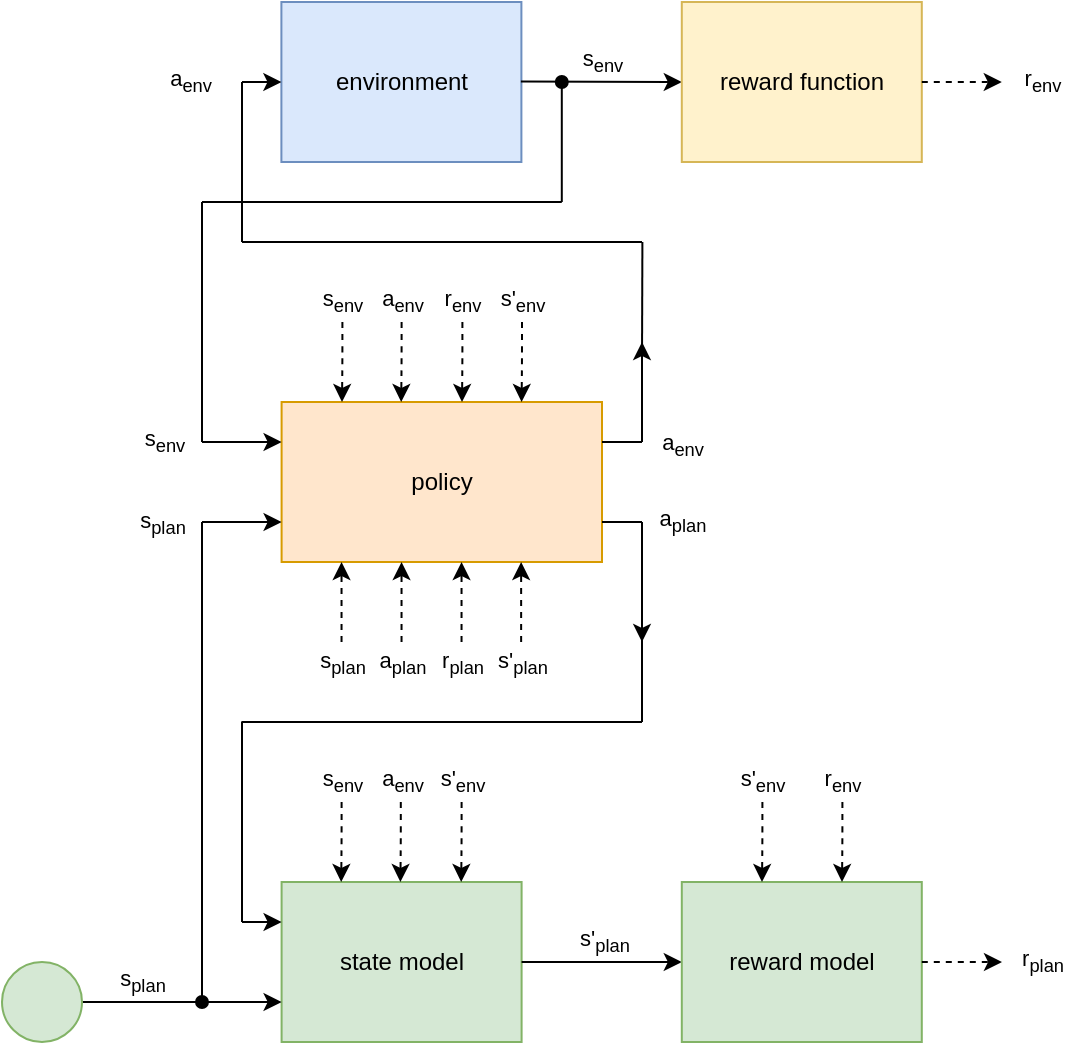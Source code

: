 <mxfile version="14.1.2" type="device"><diagram id="49tOLaHU3YgpMgMsBHT_" name="Page-1"><mxGraphModel dx="1185" dy="639" grid="1" gridSize="10" guides="1" tooltips="1" connect="1" arrows="1" fold="1" page="1" pageScale="1" pageWidth="827" pageHeight="1169" math="0" shadow="0"><root><mxCell id="0"/><mxCell id="1" parent="0"/><mxCell id="aRiqWScKOFEMgYGdQ_0d-1" value="&lt;div&gt;policy&lt;/div&gt;" style="rounded=0;whiteSpace=wrap;html=1;fillColor=#ffe6cc;strokeColor=#d79b00;" vertex="1" parent="1"><mxGeometry x="199.8" y="240" width="160.2" height="80" as="geometry"/></mxCell><mxCell id="aRiqWScKOFEMgYGdQ_0d-3" value="environment" style="rounded=0;whiteSpace=wrap;html=1;fillColor=#dae8fc;strokeColor=#6c8ebf;" vertex="1" parent="1"><mxGeometry x="199.7" y="40" width="120" height="80" as="geometry"/></mxCell><mxCell id="aRiqWScKOFEMgYGdQ_0d-5" value="" style="endArrow=classic;html=1;entryX=0;entryY=0.25;entryDx=0;entryDy=0;" edge="1" parent="1" target="aRiqWScKOFEMgYGdQ_0d-1"><mxGeometry width="50" height="50" relative="1" as="geometry"><mxPoint x="160" y="260" as="sourcePoint"/><mxPoint x="269.93" y="230" as="targetPoint"/></mxGeometry></mxCell><mxCell id="aRiqWScKOFEMgYGdQ_0d-104" value="s&lt;sub&gt;env&lt;/sub&gt;" style="edgeLabel;html=1;align=center;verticalAlign=middle;resizable=0;points=[];" vertex="1" connectable="0" parent="aRiqWScKOFEMgYGdQ_0d-5"><mxGeometry x="-0.682" y="-1" relative="1" as="geometry"><mxPoint x="-26.19" y="-1" as="offset"/></mxGeometry></mxCell><mxCell id="aRiqWScKOFEMgYGdQ_0d-7" value="" style="endArrow=none;html=1;exitX=1;exitY=0.25;exitDx=0;exitDy=0;endFill=0;" edge="1" parent="1"><mxGeometry width="50" height="50" relative="1" as="geometry"><mxPoint x="360.0" y="260" as="sourcePoint"/><mxPoint x="380" y="260" as="targetPoint"/></mxGeometry></mxCell><mxCell id="aRiqWScKOFEMgYGdQ_0d-97" value="a&lt;sub&gt;env&lt;/sub&gt;" style="edgeLabel;html=1;align=center;verticalAlign=middle;resizable=0;points=[];" vertex="1" connectable="0" parent="aRiqWScKOFEMgYGdQ_0d-7"><mxGeometry x="0.467" y="-2" relative="1" as="geometry"><mxPoint x="25.23" as="offset"/></mxGeometry></mxCell><mxCell id="aRiqWScKOFEMgYGdQ_0d-10" value="" style="endArrow=classic;html=1;entryX=0;entryY=0.75;entryDx=0;entryDy=0;" edge="1" parent="1" target="aRiqWScKOFEMgYGdQ_0d-1"><mxGeometry width="50" height="50" relative="1" as="geometry"><mxPoint x="160" y="300" as="sourcePoint"/><mxPoint x="159.8" y="300" as="targetPoint"/></mxGeometry></mxCell><mxCell id="aRiqWScKOFEMgYGdQ_0d-105" value="s&lt;sub&gt;plan&lt;/sub&gt;" style="edgeLabel;html=1;align=center;verticalAlign=middle;resizable=0;points=[];" vertex="1" connectable="0" parent="aRiqWScKOFEMgYGdQ_0d-10"><mxGeometry x="-0.49" y="-1" relative="1" as="geometry"><mxPoint x="-30" as="offset"/></mxGeometry></mxCell><mxCell id="aRiqWScKOFEMgYGdQ_0d-12" value="" style="endArrow=none;html=1;exitX=1;exitY=0.75;exitDx=0;exitDy=0;endFill=0;" edge="1" parent="1"><mxGeometry width="50" height="50" relative="1" as="geometry"><mxPoint x="360.0" y="300" as="sourcePoint"/><mxPoint x="380" y="300" as="targetPoint"/></mxGeometry></mxCell><mxCell id="aRiqWScKOFEMgYGdQ_0d-98" value="a&lt;sub&gt;plan&lt;/sub&gt;" style="edgeLabel;html=1;align=center;verticalAlign=middle;resizable=0;points=[];" vertex="1" connectable="0" parent="aRiqWScKOFEMgYGdQ_0d-12"><mxGeometry x="0.533" relative="1" as="geometry"><mxPoint x="24.57" as="offset"/></mxGeometry></mxCell><mxCell id="aRiqWScKOFEMgYGdQ_0d-20" value="state model" style="rounded=0;whiteSpace=wrap;html=1;strokeColor=#82b366;fillColor=#d5e8d4;" vertex="1" parent="1"><mxGeometry x="199.8" y="480" width="120" height="80" as="geometry"/></mxCell><mxCell id="aRiqWScKOFEMgYGdQ_0d-21" value="" style="endArrow=classic;html=1;entryX=0;entryY=0.75;entryDx=0;entryDy=0;exitX=1;exitY=0.5;exitDx=0;exitDy=0;" edge="1" parent="1" source="aRiqWScKOFEMgYGdQ_0d-96" target="aRiqWScKOFEMgYGdQ_0d-20"><mxGeometry width="50" height="50" relative="1" as="geometry"><mxPoint x="100" y="500" as="sourcePoint"/><mxPoint x="160" y="520" as="targetPoint"/></mxGeometry></mxCell><mxCell id="aRiqWScKOFEMgYGdQ_0d-22" value="s&lt;sub&gt;plan&lt;/sub&gt;" style="edgeLabel;html=1;align=center;verticalAlign=middle;resizable=0;points=[];" vertex="1" connectable="0" parent="aRiqWScKOFEMgYGdQ_0d-21"><mxGeometry x="-0.429" y="1" relative="1" as="geometry"><mxPoint x="1.72" y="-9" as="offset"/></mxGeometry></mxCell><mxCell id="aRiqWScKOFEMgYGdQ_0d-25" value="" style="endArrow=classic;html=1;entryX=0;entryY=0.25;entryDx=0;entryDy=0;" edge="1" parent="1" target="aRiqWScKOFEMgYGdQ_0d-20"><mxGeometry width="50" height="50" relative="1" as="geometry"><mxPoint x="180" y="500" as="sourcePoint"/><mxPoint x="209.8" y="510" as="targetPoint"/></mxGeometry></mxCell><mxCell id="aRiqWScKOFEMgYGdQ_0d-27" value="" style="endArrow=classic;html=1;exitX=1;exitY=0.5;exitDx=0;exitDy=0;entryX=0;entryY=0.5;entryDx=0;entryDy=0;" edge="1" parent="1" source="aRiqWScKOFEMgYGdQ_0d-20" target="aRiqWScKOFEMgYGdQ_0d-29"><mxGeometry width="50" height="50" relative="1" as="geometry"><mxPoint x="329.8" y="430" as="sourcePoint"/><mxPoint x="359.8" y="520" as="targetPoint"/></mxGeometry></mxCell><mxCell id="aRiqWScKOFEMgYGdQ_0d-28" value="&lt;div&gt;s'&lt;sub&gt;plan&lt;/sub&gt;&lt;/div&gt;&lt;sub&gt;&lt;/sub&gt;" style="edgeLabel;html=1;align=center;verticalAlign=middle;resizable=0;points=[];" vertex="1" connectable="0" parent="aRiqWScKOFEMgYGdQ_0d-27"><mxGeometry x="0.295" relative="1" as="geometry"><mxPoint x="-11.47" y="-10" as="offset"/></mxGeometry></mxCell><mxCell id="aRiqWScKOFEMgYGdQ_0d-29" value="reward model" style="rounded=0;whiteSpace=wrap;html=1;strokeColor=#82b366;fillColor=#d5e8d4;" vertex="1" parent="1"><mxGeometry x="399.9" y="480" width="120" height="80" as="geometry"/></mxCell><mxCell id="aRiqWScKOFEMgYGdQ_0d-32" value="" style="endArrow=classic;html=1;exitX=1;exitY=0.5;exitDx=0;exitDy=0;dashed=1;" edge="1" parent="1" source="aRiqWScKOFEMgYGdQ_0d-29"><mxGeometry width="50" height="50" relative="1" as="geometry"><mxPoint x="589.73" y="410" as="sourcePoint"/><mxPoint x="560" y="520" as="targetPoint"/></mxGeometry></mxCell><mxCell id="aRiqWScKOFEMgYGdQ_0d-33" value="&lt;div&gt;r&lt;sub&gt;plan&lt;/sub&gt;&lt;/div&gt;&lt;sub&gt;&lt;/sub&gt;" style="edgeLabel;html=1;align=center;verticalAlign=middle;resizable=0;points=[];" vertex="1" connectable="0" parent="aRiqWScKOFEMgYGdQ_0d-32"><mxGeometry x="0.295" relative="1" as="geometry"><mxPoint x="34" as="offset"/></mxGeometry></mxCell><mxCell id="aRiqWScKOFEMgYGdQ_0d-40" value="" style="endArrow=classic;html=1;entryX=0;entryY=0.5;entryDx=0;entryDy=0;" edge="1" parent="1" target="aRiqWScKOFEMgYGdQ_0d-3"><mxGeometry width="50" height="50" relative="1" as="geometry"><mxPoint x="180" y="80" as="sourcePoint"/><mxPoint x="209.7" y="190" as="targetPoint"/></mxGeometry></mxCell><mxCell id="aRiqWScKOFEMgYGdQ_0d-41" value="a&lt;sub&gt;env&lt;/sub&gt;" style="edgeLabel;html=1;align=center;verticalAlign=middle;resizable=0;points=[];" vertex="1" connectable="0" parent="aRiqWScKOFEMgYGdQ_0d-40"><mxGeometry x="-0.429" y="1" relative="1" as="geometry"><mxPoint x="-31.4" y="1" as="offset"/></mxGeometry></mxCell><mxCell id="aRiqWScKOFEMgYGdQ_0d-42" value="" style="endArrow=classic;html=1;exitX=1;exitY=0.5;exitDx=0;exitDy=0;entryX=0;entryY=0.5;entryDx=0;entryDy=0;" edge="1" parent="1" target="aRiqWScKOFEMgYGdQ_0d-44"><mxGeometry width="50" height="50" relative="1" as="geometry"><mxPoint x="319.43" y="79.8" as="sourcePoint"/><mxPoint x="389.9" y="110" as="targetPoint"/></mxGeometry></mxCell><mxCell id="aRiqWScKOFEMgYGdQ_0d-43" value="s&lt;sub&gt;env&lt;/sub&gt;" style="edgeLabel;html=1;align=center;verticalAlign=middle;resizable=0;points=[];" vertex="1" connectable="0" parent="aRiqWScKOFEMgYGdQ_0d-42"><mxGeometry x="0.295" relative="1" as="geometry"><mxPoint x="-11.94" y="-9.8" as="offset"/></mxGeometry></mxCell><mxCell id="aRiqWScKOFEMgYGdQ_0d-44" value="reward function" style="rounded=0;whiteSpace=wrap;html=1;fillColor=#fff2cc;strokeColor=#d6b656;" vertex="1" parent="1"><mxGeometry x="399.9" y="40" width="120" height="80" as="geometry"/></mxCell><mxCell id="aRiqWScKOFEMgYGdQ_0d-45" value="" style="endArrow=classic;html=1;exitX=1;exitY=0.5;exitDx=0;exitDy=0;dashed=1;" edge="1" parent="1" source="aRiqWScKOFEMgYGdQ_0d-44"><mxGeometry width="50" height="50" relative="1" as="geometry"><mxPoint x="329.7" y="190" as="sourcePoint"/><mxPoint x="559.9" y="80" as="targetPoint"/></mxGeometry></mxCell><mxCell id="aRiqWScKOFEMgYGdQ_0d-46" value="&lt;div&gt;r&lt;sub&gt;env&lt;/sub&gt;&lt;/div&gt;&lt;sub&gt;&lt;/sub&gt;" style="edgeLabel;html=1;align=center;verticalAlign=middle;resizable=0;points=[];" vertex="1" connectable="0" parent="aRiqWScKOFEMgYGdQ_0d-45"><mxGeometry x="0.295" relative="1" as="geometry"><mxPoint x="34" as="offset"/></mxGeometry></mxCell><mxCell id="aRiqWScKOFEMgYGdQ_0d-48" value="" style="endArrow=oval;html=1;startArrow=none;startFill=0;endFill=1;" edge="1" parent="1"><mxGeometry width="50" height="50" relative="1" as="geometry"><mxPoint x="339.9" y="140" as="sourcePoint"/><mxPoint x="339.9" y="80" as="targetPoint"/></mxGeometry></mxCell><mxCell id="aRiqWScKOFEMgYGdQ_0d-49" value="" style="endArrow=none;html=1;" edge="1" parent="1"><mxGeometry width="50" height="50" relative="1" as="geometry"><mxPoint x="160" y="140" as="sourcePoint"/><mxPoint x="339.9" y="140" as="targetPoint"/></mxGeometry></mxCell><mxCell id="aRiqWScKOFEMgYGdQ_0d-50" value="" style="endArrow=none;html=1;" edge="1" parent="1"><mxGeometry width="50" height="50" relative="1" as="geometry"><mxPoint x="160" y="260" as="sourcePoint"/><mxPoint x="160" y="140" as="targetPoint"/></mxGeometry></mxCell><mxCell id="aRiqWScKOFEMgYGdQ_0d-51" value="" style="endArrow=none;html=1;endFill=0;" edge="1" parent="1"><mxGeometry width="50" height="50" relative="1" as="geometry"><mxPoint x="380.2" y="160" as="sourcePoint"/><mxPoint x="380" y="220" as="targetPoint"/></mxGeometry></mxCell><mxCell id="aRiqWScKOFEMgYGdQ_0d-52" value="" style="endArrow=none;html=1;" edge="1" parent="1"><mxGeometry width="50" height="50" relative="1" as="geometry"><mxPoint x="180" y="160" as="sourcePoint"/><mxPoint x="380" y="160" as="targetPoint"/></mxGeometry></mxCell><mxCell id="aRiqWScKOFEMgYGdQ_0d-53" value="" style="endArrow=none;html=1;endFill=0;" edge="1" parent="1"><mxGeometry width="50" height="50" relative="1" as="geometry"><mxPoint x="180" y="160" as="sourcePoint"/><mxPoint x="180" y="80" as="targetPoint"/></mxGeometry></mxCell><mxCell id="aRiqWScKOFEMgYGdQ_0d-54" value="" style="endArrow=none;html=1;startArrow=oval;startFill=1;" edge="1" parent="1"><mxGeometry width="50" height="50" relative="1" as="geometry"><mxPoint x="160" y="540" as="sourcePoint"/><mxPoint x="160" y="300" as="targetPoint"/></mxGeometry></mxCell><mxCell id="aRiqWScKOFEMgYGdQ_0d-55" value="" style="endArrow=none;html=1;" edge="1" parent="1"><mxGeometry width="50" height="50" relative="1" as="geometry"><mxPoint x="180" y="500" as="sourcePoint"/><mxPoint x="180" y="400" as="targetPoint"/></mxGeometry></mxCell><mxCell id="aRiqWScKOFEMgYGdQ_0d-56" value="" style="endArrow=none;html=1;" edge="1" parent="1"><mxGeometry width="50" height="50" relative="1" as="geometry"><mxPoint x="179.7" y="400" as="sourcePoint"/><mxPoint x="380" y="400" as="targetPoint"/></mxGeometry></mxCell><mxCell id="aRiqWScKOFEMgYGdQ_0d-57" value="" style="endArrow=none;html=1;endFill=0;" edge="1" parent="1"><mxGeometry width="50" height="50" relative="1" as="geometry"><mxPoint x="380" y="400" as="sourcePoint"/><mxPoint x="380" y="350" as="targetPoint"/></mxGeometry></mxCell><mxCell id="aRiqWScKOFEMgYGdQ_0d-60" value="" style="endArrow=classic;html=1;entryX=0.25;entryY=0;entryDx=0;entryDy=0;dashed=1;" edge="1" parent="1"><mxGeometry width="50" height="50" relative="1" as="geometry"><mxPoint x="259.8" y="200" as="sourcePoint"/><mxPoint x="259.6" y="240" as="targetPoint"/><Array as="points"><mxPoint x="259.8" y="220"/></Array></mxGeometry></mxCell><mxCell id="aRiqWScKOFEMgYGdQ_0d-61" value="a&lt;sub&gt;env&lt;/sub&gt;" style="edgeLabel;html=1;align=center;verticalAlign=middle;resizable=0;points=[];" vertex="1" connectable="0" parent="aRiqWScKOFEMgYGdQ_0d-60"><mxGeometry x="-0.843" relative="1" as="geometry"><mxPoint y="-13.11" as="offset"/></mxGeometry></mxCell><mxCell id="aRiqWScKOFEMgYGdQ_0d-62" value="" style="endArrow=classic;html=1;entryX=0.25;entryY=0;entryDx=0;entryDy=0;dashed=1;" edge="1" parent="1"><mxGeometry width="50" height="50" relative="1" as="geometry"><mxPoint x="290.2" y="200" as="sourcePoint"/><mxPoint x="290.0" y="240" as="targetPoint"/><Array as="points"><mxPoint x="290.2" y="220"/></Array></mxGeometry></mxCell><mxCell id="aRiqWScKOFEMgYGdQ_0d-63" value="r&lt;sub&gt;env&lt;/sub&gt;" style="edgeLabel;html=1;align=center;verticalAlign=middle;resizable=0;points=[];" vertex="1" connectable="0" parent="aRiqWScKOFEMgYGdQ_0d-62"><mxGeometry x="-0.843" relative="1" as="geometry"><mxPoint y="-13.11" as="offset"/></mxGeometry></mxCell><mxCell id="aRiqWScKOFEMgYGdQ_0d-64" value="" style="endArrow=classic;html=1;dashed=1;" edge="1" parent="1"><mxGeometry width="50" height="50" relative="1" as="geometry"><mxPoint x="229.77" y="360" as="sourcePoint"/><mxPoint x="229.77" y="320" as="targetPoint"/></mxGeometry></mxCell><mxCell id="aRiqWScKOFEMgYGdQ_0d-65" value="s&lt;sub&gt;plan&lt;/sub&gt;" style="edgeLabel;html=1;align=center;verticalAlign=middle;resizable=0;points=[];" vertex="1" connectable="0" parent="aRiqWScKOFEMgYGdQ_0d-64"><mxGeometry x="0.729" relative="1" as="geometry"><mxPoint y="44.86" as="offset"/></mxGeometry></mxCell><mxCell id="aRiqWScKOFEMgYGdQ_0d-66" value="" style="endArrow=classic;html=1;dashed=1;" edge="1" parent="1"><mxGeometry width="50" height="50" relative="1" as="geometry"><mxPoint x="259.77" y="360" as="sourcePoint"/><mxPoint x="259.77" y="320" as="targetPoint"/></mxGeometry></mxCell><mxCell id="aRiqWScKOFEMgYGdQ_0d-67" value="a&lt;sub&gt;plan&lt;/sub&gt;" style="edgeLabel;html=1;align=center;verticalAlign=middle;resizable=0;points=[];" vertex="1" connectable="0" parent="aRiqWScKOFEMgYGdQ_0d-66"><mxGeometry x="0.729" relative="1" as="geometry"><mxPoint y="44.86" as="offset"/></mxGeometry></mxCell><mxCell id="aRiqWScKOFEMgYGdQ_0d-68" value="" style="endArrow=classic;html=1;dashed=1;" edge="1" parent="1"><mxGeometry width="50" height="50" relative="1" as="geometry"><mxPoint x="289.77" y="360" as="sourcePoint"/><mxPoint x="289.77" y="320" as="targetPoint"/></mxGeometry></mxCell><mxCell id="aRiqWScKOFEMgYGdQ_0d-69" value="r&lt;sub&gt;plan&lt;/sub&gt;" style="edgeLabel;html=1;align=center;verticalAlign=middle;resizable=0;points=[];" vertex="1" connectable="0" parent="aRiqWScKOFEMgYGdQ_0d-68"><mxGeometry x="0.729" relative="1" as="geometry"><mxPoint y="44.86" as="offset"/></mxGeometry></mxCell><mxCell id="aRiqWScKOFEMgYGdQ_0d-70" value="" style="endArrow=classic;html=1;entryX=0.25;entryY=0;entryDx=0;entryDy=0;dashed=1;" edge="1" parent="1"><mxGeometry width="50" height="50" relative="1" as="geometry"><mxPoint x="230.2" y="200" as="sourcePoint"/><mxPoint x="230.0" y="240" as="targetPoint"/><Array as="points"><mxPoint x="230.2" y="220"/></Array></mxGeometry></mxCell><mxCell id="aRiqWScKOFEMgYGdQ_0d-71" value="s&lt;sub&gt;env&lt;/sub&gt;" style="edgeLabel;html=1;align=center;verticalAlign=middle;resizable=0;points=[];" vertex="1" connectable="0" parent="aRiqWScKOFEMgYGdQ_0d-70"><mxGeometry x="-0.843" relative="1" as="geometry"><mxPoint y="-13.11" as="offset"/></mxGeometry></mxCell><mxCell id="aRiqWScKOFEMgYGdQ_0d-72" value="" style="endArrow=classic;html=1;entryX=0.25;entryY=0;entryDx=0;entryDy=0;dashed=1;" edge="1" parent="1"><mxGeometry width="50" height="50" relative="1" as="geometry"><mxPoint x="320.0" y="200" as="sourcePoint"/><mxPoint x="319.8" y="240" as="targetPoint"/><Array as="points"><mxPoint x="320.0" y="220"/></Array></mxGeometry></mxCell><mxCell id="aRiqWScKOFEMgYGdQ_0d-73" value="s'&lt;sub&gt;env&lt;/sub&gt;" style="edgeLabel;html=1;align=center;verticalAlign=middle;resizable=0;points=[];" vertex="1" connectable="0" parent="aRiqWScKOFEMgYGdQ_0d-72"><mxGeometry x="-0.843" relative="1" as="geometry"><mxPoint y="-13.11" as="offset"/></mxGeometry></mxCell><mxCell id="aRiqWScKOFEMgYGdQ_0d-74" value="" style="endArrow=classic;html=1;dashed=1;" edge="1" parent="1"><mxGeometry width="50" height="50" relative="1" as="geometry"><mxPoint x="319.57" y="360" as="sourcePoint"/><mxPoint x="319.57" y="320.0" as="targetPoint"/></mxGeometry></mxCell><mxCell id="aRiqWScKOFEMgYGdQ_0d-75" value="s'&lt;sub&gt;plan&lt;/sub&gt;" style="edgeLabel;html=1;align=center;verticalAlign=middle;resizable=0;points=[];" vertex="1" connectable="0" parent="aRiqWScKOFEMgYGdQ_0d-74"><mxGeometry x="0.729" relative="1" as="geometry"><mxPoint y="44.86" as="offset"/></mxGeometry></mxCell><mxCell id="aRiqWScKOFEMgYGdQ_0d-84" value="" style="endArrow=classic;html=1;entryX=0.25;entryY=0;entryDx=0;entryDy=0;dashed=1;" edge="1" parent="1"><mxGeometry width="50" height="50" relative="1" as="geometry"><mxPoint x="259.4" y="440" as="sourcePoint"/><mxPoint x="259.2" y="480" as="targetPoint"/><Array as="points"><mxPoint x="259.4" y="460"/></Array></mxGeometry></mxCell><mxCell id="aRiqWScKOFEMgYGdQ_0d-85" value="a&lt;sub&gt;env&lt;/sub&gt;" style="edgeLabel;html=1;align=center;verticalAlign=middle;resizable=0;points=[];" vertex="1" connectable="0" parent="aRiqWScKOFEMgYGdQ_0d-84"><mxGeometry x="-0.843" relative="1" as="geometry"><mxPoint y="-13.11" as="offset"/></mxGeometry></mxCell><mxCell id="aRiqWScKOFEMgYGdQ_0d-88" value="" style="endArrow=classic;html=1;entryX=0.25;entryY=0;entryDx=0;entryDy=0;dashed=1;" edge="1" parent="1"><mxGeometry width="50" height="50" relative="1" as="geometry"><mxPoint x="229.8" y="440" as="sourcePoint"/><mxPoint x="229.6" y="480" as="targetPoint"/><Array as="points"><mxPoint x="229.8" y="460"/></Array></mxGeometry></mxCell><mxCell id="aRiqWScKOFEMgYGdQ_0d-89" value="s&lt;sub&gt;env&lt;/sub&gt;" style="edgeLabel;html=1;align=center;verticalAlign=middle;resizable=0;points=[];" vertex="1" connectable="0" parent="aRiqWScKOFEMgYGdQ_0d-88"><mxGeometry x="-0.843" relative="1" as="geometry"><mxPoint y="-13.11" as="offset"/></mxGeometry></mxCell><mxCell id="aRiqWScKOFEMgYGdQ_0d-90" value="" style="endArrow=classic;html=1;entryX=0.25;entryY=0;entryDx=0;entryDy=0;dashed=1;" edge="1" parent="1"><mxGeometry width="50" height="50" relative="1" as="geometry"><mxPoint x="289.8" y="440" as="sourcePoint"/><mxPoint x="289.6" y="480" as="targetPoint"/><Array as="points"><mxPoint x="289.8" y="460"/></Array></mxGeometry></mxCell><mxCell id="aRiqWScKOFEMgYGdQ_0d-91" value="s'&lt;sub&gt;env&lt;/sub&gt;" style="edgeLabel;html=1;align=center;verticalAlign=middle;resizable=0;points=[];" vertex="1" connectable="0" parent="aRiqWScKOFEMgYGdQ_0d-90"><mxGeometry x="-0.843" relative="1" as="geometry"><mxPoint y="-13.11" as="offset"/></mxGeometry></mxCell><mxCell id="aRiqWScKOFEMgYGdQ_0d-92" value="" style="endArrow=classic;html=1;entryX=0.25;entryY=0;entryDx=0;entryDy=0;dashed=1;" edge="1" parent="1"><mxGeometry width="50" height="50" relative="1" as="geometry"><mxPoint x="440.2" y="440" as="sourcePoint"/><mxPoint x="440.0" y="480" as="targetPoint"/><Array as="points"><mxPoint x="440.2" y="460"/></Array></mxGeometry></mxCell><mxCell id="aRiqWScKOFEMgYGdQ_0d-93" value="s'&lt;sub&gt;env&lt;/sub&gt;" style="edgeLabel;html=1;align=center;verticalAlign=middle;resizable=0;points=[];" vertex="1" connectable="0" parent="aRiqWScKOFEMgYGdQ_0d-92"><mxGeometry x="-0.843" relative="1" as="geometry"><mxPoint y="-13.11" as="offset"/></mxGeometry></mxCell><mxCell id="aRiqWScKOFEMgYGdQ_0d-94" value="" style="endArrow=classic;html=1;entryX=0.25;entryY=0;entryDx=0;entryDy=0;dashed=1;" edge="1" parent="1"><mxGeometry width="50" height="50" relative="1" as="geometry"><mxPoint x="480.2" y="440" as="sourcePoint"/><mxPoint x="480.0" y="480" as="targetPoint"/><Array as="points"><mxPoint x="480.2" y="460"/></Array></mxGeometry></mxCell><mxCell id="aRiqWScKOFEMgYGdQ_0d-95" value="r&lt;sub&gt;env&lt;/sub&gt;" style="edgeLabel;html=1;align=center;verticalAlign=middle;resizable=0;points=[];" vertex="1" connectable="0" parent="aRiqWScKOFEMgYGdQ_0d-94"><mxGeometry x="-0.843" relative="1" as="geometry"><mxPoint y="-13.11" as="offset"/></mxGeometry></mxCell><mxCell id="aRiqWScKOFEMgYGdQ_0d-96" value="" style="ellipse;whiteSpace=wrap;html=1;aspect=fixed;strokeColor=#82b366;fillColor=#d5e8d4;" vertex="1" parent="1"><mxGeometry x="60" y="520" width="40" height="40" as="geometry"/></mxCell><mxCell id="aRiqWScKOFEMgYGdQ_0d-99" value="" style="endArrow=classic;html=1;" edge="1" parent="1"><mxGeometry width="50" height="50" relative="1" as="geometry"><mxPoint x="380" y="260" as="sourcePoint"/><mxPoint x="380" y="210" as="targetPoint"/></mxGeometry></mxCell><mxCell id="aRiqWScKOFEMgYGdQ_0d-100" value="" style="endArrow=classic;html=1;" edge="1" parent="1"><mxGeometry width="50" height="50" relative="1" as="geometry"><mxPoint x="380" y="300" as="sourcePoint"/><mxPoint x="380" y="360" as="targetPoint"/></mxGeometry></mxCell></root></mxGraphModel></diagram></mxfile>